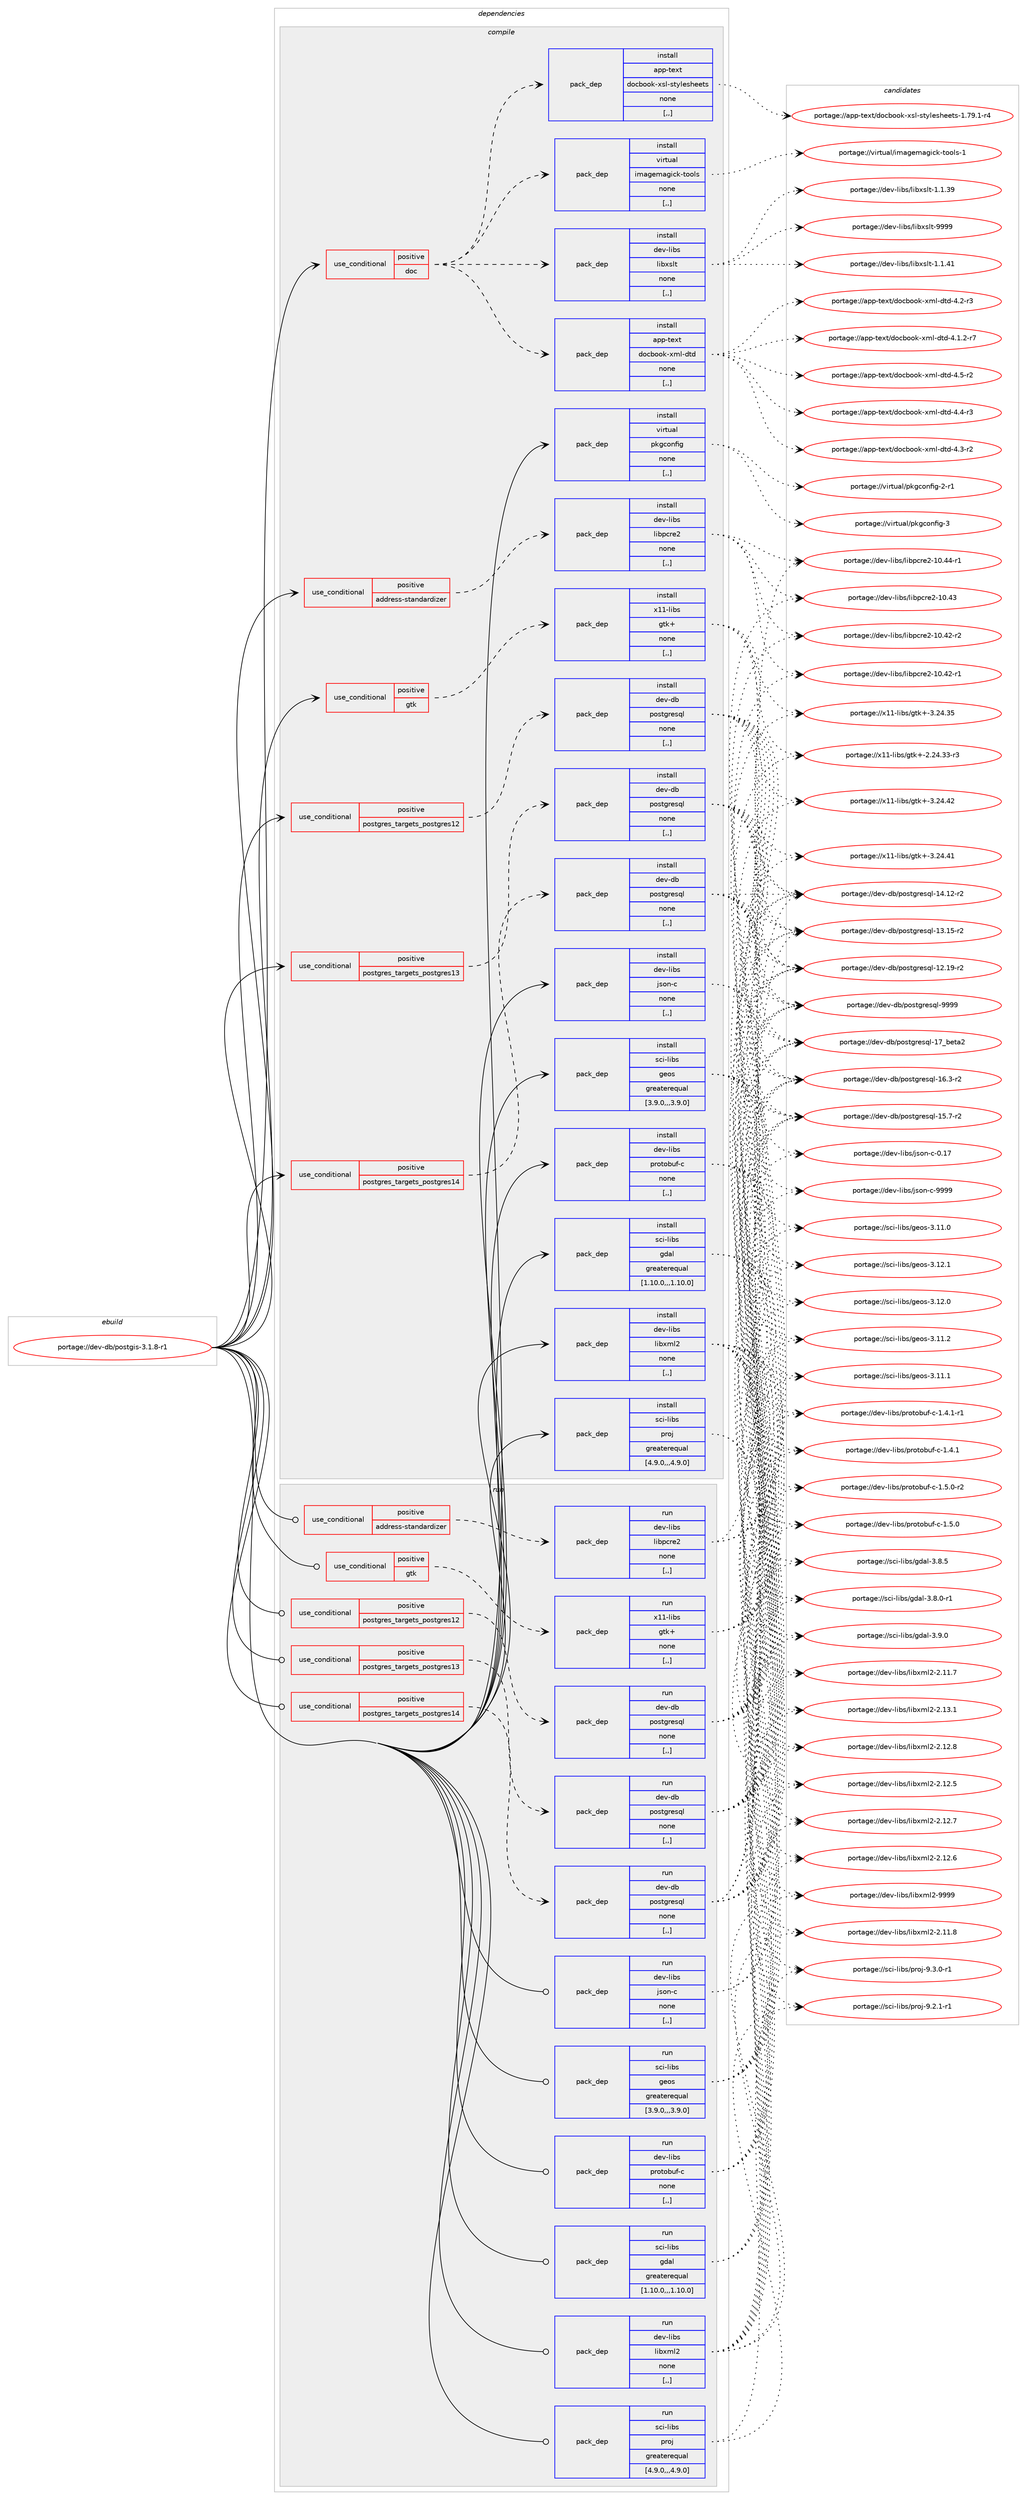 digraph prolog {

# *************
# Graph options
# *************

newrank=true;
concentrate=true;
compound=true;
graph [rankdir=LR,fontname=Helvetica,fontsize=10,ranksep=1.5];#, ranksep=2.5, nodesep=0.2];
edge  [arrowhead=vee];
node  [fontname=Helvetica,fontsize=10];

# **********
# The ebuild
# **********

subgraph cluster_leftcol {
color=gray;
label=<<i>ebuild</i>>;
id [label="portage://dev-db/postgis-3.1.8-r1", color=red, width=4, href="../dev-db/postgis-3.1.8-r1.svg"];
}

# ****************
# The dependencies
# ****************

subgraph cluster_midcol {
color=gray;
label=<<i>dependencies</i>>;
subgraph cluster_compile {
fillcolor="#eeeeee";
style=filled;
label=<<i>compile</i>>;
subgraph cond18346 {
dependency70170 [label=<<TABLE BORDER="0" CELLBORDER="1" CELLSPACING="0" CELLPADDING="4"><TR><TD ROWSPAN="3" CELLPADDING="10">use_conditional</TD></TR><TR><TD>positive</TD></TR><TR><TD>address-standardizer</TD></TR></TABLE>>, shape=none, color=red];
subgraph pack50874 {
dependency70171 [label=<<TABLE BORDER="0" CELLBORDER="1" CELLSPACING="0" CELLPADDING="4" WIDTH="220"><TR><TD ROWSPAN="6" CELLPADDING="30">pack_dep</TD></TR><TR><TD WIDTH="110">install</TD></TR><TR><TD>dev-libs</TD></TR><TR><TD>libpcre2</TD></TR><TR><TD>none</TD></TR><TR><TD>[,,]</TD></TR></TABLE>>, shape=none, color=blue];
}
dependency70170:e -> dependency70171:w [weight=20,style="dashed",arrowhead="vee"];
}
id:e -> dependency70170:w [weight=20,style="solid",arrowhead="vee"];
subgraph cond18347 {
dependency70172 [label=<<TABLE BORDER="0" CELLBORDER="1" CELLSPACING="0" CELLPADDING="4"><TR><TD ROWSPAN="3" CELLPADDING="10">use_conditional</TD></TR><TR><TD>positive</TD></TR><TR><TD>doc</TD></TR></TABLE>>, shape=none, color=red];
subgraph pack50875 {
dependency70173 [label=<<TABLE BORDER="0" CELLBORDER="1" CELLSPACING="0" CELLPADDING="4" WIDTH="220"><TR><TD ROWSPAN="6" CELLPADDING="30">pack_dep</TD></TR><TR><TD WIDTH="110">install</TD></TR><TR><TD>app-text</TD></TR><TR><TD>docbook-xsl-stylesheets</TD></TR><TR><TD>none</TD></TR><TR><TD>[,,]</TD></TR></TABLE>>, shape=none, color=blue];
}
dependency70172:e -> dependency70173:w [weight=20,style="dashed",arrowhead="vee"];
subgraph pack50876 {
dependency70174 [label=<<TABLE BORDER="0" CELLBORDER="1" CELLSPACING="0" CELLPADDING="4" WIDTH="220"><TR><TD ROWSPAN="6" CELLPADDING="30">pack_dep</TD></TR><TR><TD WIDTH="110">install</TD></TR><TR><TD>app-text</TD></TR><TR><TD>docbook-xml-dtd</TD></TR><TR><TD>none</TD></TR><TR><TD>[,,]</TD></TR></TABLE>>, shape=none, color=blue];
}
dependency70172:e -> dependency70174:w [weight=20,style="dashed",arrowhead="vee"];
subgraph pack50877 {
dependency70175 [label=<<TABLE BORDER="0" CELLBORDER="1" CELLSPACING="0" CELLPADDING="4" WIDTH="220"><TR><TD ROWSPAN="6" CELLPADDING="30">pack_dep</TD></TR><TR><TD WIDTH="110">install</TD></TR><TR><TD>dev-libs</TD></TR><TR><TD>libxslt</TD></TR><TR><TD>none</TD></TR><TR><TD>[,,]</TD></TR></TABLE>>, shape=none, color=blue];
}
dependency70172:e -> dependency70175:w [weight=20,style="dashed",arrowhead="vee"];
subgraph pack50878 {
dependency70176 [label=<<TABLE BORDER="0" CELLBORDER="1" CELLSPACING="0" CELLPADDING="4" WIDTH="220"><TR><TD ROWSPAN="6" CELLPADDING="30">pack_dep</TD></TR><TR><TD WIDTH="110">install</TD></TR><TR><TD>virtual</TD></TR><TR><TD>imagemagick-tools</TD></TR><TR><TD>none</TD></TR><TR><TD>[,,]</TD></TR></TABLE>>, shape=none, color=blue];
}
dependency70172:e -> dependency70176:w [weight=20,style="dashed",arrowhead="vee"];
}
id:e -> dependency70172:w [weight=20,style="solid",arrowhead="vee"];
subgraph cond18348 {
dependency70177 [label=<<TABLE BORDER="0" CELLBORDER="1" CELLSPACING="0" CELLPADDING="4"><TR><TD ROWSPAN="3" CELLPADDING="10">use_conditional</TD></TR><TR><TD>positive</TD></TR><TR><TD>gtk</TD></TR></TABLE>>, shape=none, color=red];
subgraph pack50879 {
dependency70178 [label=<<TABLE BORDER="0" CELLBORDER="1" CELLSPACING="0" CELLPADDING="4" WIDTH="220"><TR><TD ROWSPAN="6" CELLPADDING="30">pack_dep</TD></TR><TR><TD WIDTH="110">install</TD></TR><TR><TD>x11-libs</TD></TR><TR><TD>gtk+</TD></TR><TR><TD>none</TD></TR><TR><TD>[,,]</TD></TR></TABLE>>, shape=none, color=blue];
}
dependency70177:e -> dependency70178:w [weight=20,style="dashed",arrowhead="vee"];
}
id:e -> dependency70177:w [weight=20,style="solid",arrowhead="vee"];
subgraph cond18349 {
dependency70179 [label=<<TABLE BORDER="0" CELLBORDER="1" CELLSPACING="0" CELLPADDING="4"><TR><TD ROWSPAN="3" CELLPADDING="10">use_conditional</TD></TR><TR><TD>positive</TD></TR><TR><TD>postgres_targets_postgres12</TD></TR></TABLE>>, shape=none, color=red];
subgraph pack50880 {
dependency70180 [label=<<TABLE BORDER="0" CELLBORDER="1" CELLSPACING="0" CELLPADDING="4" WIDTH="220"><TR><TD ROWSPAN="6" CELLPADDING="30">pack_dep</TD></TR><TR><TD WIDTH="110">install</TD></TR><TR><TD>dev-db</TD></TR><TR><TD>postgresql</TD></TR><TR><TD>none</TD></TR><TR><TD>[,,]</TD></TR></TABLE>>, shape=none, color=blue];
}
dependency70179:e -> dependency70180:w [weight=20,style="dashed",arrowhead="vee"];
}
id:e -> dependency70179:w [weight=20,style="solid",arrowhead="vee"];
subgraph cond18350 {
dependency70181 [label=<<TABLE BORDER="0" CELLBORDER="1" CELLSPACING="0" CELLPADDING="4"><TR><TD ROWSPAN="3" CELLPADDING="10">use_conditional</TD></TR><TR><TD>positive</TD></TR><TR><TD>postgres_targets_postgres13</TD></TR></TABLE>>, shape=none, color=red];
subgraph pack50881 {
dependency70182 [label=<<TABLE BORDER="0" CELLBORDER="1" CELLSPACING="0" CELLPADDING="4" WIDTH="220"><TR><TD ROWSPAN="6" CELLPADDING="30">pack_dep</TD></TR><TR><TD WIDTH="110">install</TD></TR><TR><TD>dev-db</TD></TR><TR><TD>postgresql</TD></TR><TR><TD>none</TD></TR><TR><TD>[,,]</TD></TR></TABLE>>, shape=none, color=blue];
}
dependency70181:e -> dependency70182:w [weight=20,style="dashed",arrowhead="vee"];
}
id:e -> dependency70181:w [weight=20,style="solid",arrowhead="vee"];
subgraph cond18351 {
dependency70183 [label=<<TABLE BORDER="0" CELLBORDER="1" CELLSPACING="0" CELLPADDING="4"><TR><TD ROWSPAN="3" CELLPADDING="10">use_conditional</TD></TR><TR><TD>positive</TD></TR><TR><TD>postgres_targets_postgres14</TD></TR></TABLE>>, shape=none, color=red];
subgraph pack50882 {
dependency70184 [label=<<TABLE BORDER="0" CELLBORDER="1" CELLSPACING="0" CELLPADDING="4" WIDTH="220"><TR><TD ROWSPAN="6" CELLPADDING="30">pack_dep</TD></TR><TR><TD WIDTH="110">install</TD></TR><TR><TD>dev-db</TD></TR><TR><TD>postgresql</TD></TR><TR><TD>none</TD></TR><TR><TD>[,,]</TD></TR></TABLE>>, shape=none, color=blue];
}
dependency70183:e -> dependency70184:w [weight=20,style="dashed",arrowhead="vee"];
}
id:e -> dependency70183:w [weight=20,style="solid",arrowhead="vee"];
subgraph pack50883 {
dependency70185 [label=<<TABLE BORDER="0" CELLBORDER="1" CELLSPACING="0" CELLPADDING="4" WIDTH="220"><TR><TD ROWSPAN="6" CELLPADDING="30">pack_dep</TD></TR><TR><TD WIDTH="110">install</TD></TR><TR><TD>dev-libs</TD></TR><TR><TD>json-c</TD></TR><TR><TD>none</TD></TR><TR><TD>[,,]</TD></TR></TABLE>>, shape=none, color=blue];
}
id:e -> dependency70185:w [weight=20,style="solid",arrowhead="vee"];
subgraph pack50884 {
dependency70186 [label=<<TABLE BORDER="0" CELLBORDER="1" CELLSPACING="0" CELLPADDING="4" WIDTH="220"><TR><TD ROWSPAN="6" CELLPADDING="30">pack_dep</TD></TR><TR><TD WIDTH="110">install</TD></TR><TR><TD>dev-libs</TD></TR><TR><TD>libxml2</TD></TR><TR><TD>none</TD></TR><TR><TD>[,,]</TD></TR></TABLE>>, shape=none, color=blue];
}
id:e -> dependency70186:w [weight=20,style="solid",arrowhead="vee"];
subgraph pack50885 {
dependency70187 [label=<<TABLE BORDER="0" CELLBORDER="1" CELLSPACING="0" CELLPADDING="4" WIDTH="220"><TR><TD ROWSPAN="6" CELLPADDING="30">pack_dep</TD></TR><TR><TD WIDTH="110">install</TD></TR><TR><TD>dev-libs</TD></TR><TR><TD>protobuf-c</TD></TR><TR><TD>none</TD></TR><TR><TD>[,,]</TD></TR></TABLE>>, shape=none, color=blue];
}
id:e -> dependency70187:w [weight=20,style="solid",arrowhead="vee"];
subgraph pack50886 {
dependency70188 [label=<<TABLE BORDER="0" CELLBORDER="1" CELLSPACING="0" CELLPADDING="4" WIDTH="220"><TR><TD ROWSPAN="6" CELLPADDING="30">pack_dep</TD></TR><TR><TD WIDTH="110">install</TD></TR><TR><TD>sci-libs</TD></TR><TR><TD>gdal</TD></TR><TR><TD>greaterequal</TD></TR><TR><TD>[1.10.0,,,1.10.0]</TD></TR></TABLE>>, shape=none, color=blue];
}
id:e -> dependency70188:w [weight=20,style="solid",arrowhead="vee"];
subgraph pack50887 {
dependency70189 [label=<<TABLE BORDER="0" CELLBORDER="1" CELLSPACING="0" CELLPADDING="4" WIDTH="220"><TR><TD ROWSPAN="6" CELLPADDING="30">pack_dep</TD></TR><TR><TD WIDTH="110">install</TD></TR><TR><TD>sci-libs</TD></TR><TR><TD>geos</TD></TR><TR><TD>greaterequal</TD></TR><TR><TD>[3.9.0,,,3.9.0]</TD></TR></TABLE>>, shape=none, color=blue];
}
id:e -> dependency70189:w [weight=20,style="solid",arrowhead="vee"];
subgraph pack50888 {
dependency70190 [label=<<TABLE BORDER="0" CELLBORDER="1" CELLSPACING="0" CELLPADDING="4" WIDTH="220"><TR><TD ROWSPAN="6" CELLPADDING="30">pack_dep</TD></TR><TR><TD WIDTH="110">install</TD></TR><TR><TD>sci-libs</TD></TR><TR><TD>proj</TD></TR><TR><TD>greaterequal</TD></TR><TR><TD>[4.9.0,,,4.9.0]</TD></TR></TABLE>>, shape=none, color=blue];
}
id:e -> dependency70190:w [weight=20,style="solid",arrowhead="vee"];
subgraph pack50889 {
dependency70191 [label=<<TABLE BORDER="0" CELLBORDER="1" CELLSPACING="0" CELLPADDING="4" WIDTH="220"><TR><TD ROWSPAN="6" CELLPADDING="30">pack_dep</TD></TR><TR><TD WIDTH="110">install</TD></TR><TR><TD>virtual</TD></TR><TR><TD>pkgconfig</TD></TR><TR><TD>none</TD></TR><TR><TD>[,,]</TD></TR></TABLE>>, shape=none, color=blue];
}
id:e -> dependency70191:w [weight=20,style="solid",arrowhead="vee"];
}
subgraph cluster_compileandrun {
fillcolor="#eeeeee";
style=filled;
label=<<i>compile and run</i>>;
}
subgraph cluster_run {
fillcolor="#eeeeee";
style=filled;
label=<<i>run</i>>;
subgraph cond18352 {
dependency70192 [label=<<TABLE BORDER="0" CELLBORDER="1" CELLSPACING="0" CELLPADDING="4"><TR><TD ROWSPAN="3" CELLPADDING="10">use_conditional</TD></TR><TR><TD>positive</TD></TR><TR><TD>address-standardizer</TD></TR></TABLE>>, shape=none, color=red];
subgraph pack50890 {
dependency70193 [label=<<TABLE BORDER="0" CELLBORDER="1" CELLSPACING="0" CELLPADDING="4" WIDTH="220"><TR><TD ROWSPAN="6" CELLPADDING="30">pack_dep</TD></TR><TR><TD WIDTH="110">run</TD></TR><TR><TD>dev-libs</TD></TR><TR><TD>libpcre2</TD></TR><TR><TD>none</TD></TR><TR><TD>[,,]</TD></TR></TABLE>>, shape=none, color=blue];
}
dependency70192:e -> dependency70193:w [weight=20,style="dashed",arrowhead="vee"];
}
id:e -> dependency70192:w [weight=20,style="solid",arrowhead="odot"];
subgraph cond18353 {
dependency70194 [label=<<TABLE BORDER="0" CELLBORDER="1" CELLSPACING="0" CELLPADDING="4"><TR><TD ROWSPAN="3" CELLPADDING="10">use_conditional</TD></TR><TR><TD>positive</TD></TR><TR><TD>gtk</TD></TR></TABLE>>, shape=none, color=red];
subgraph pack50891 {
dependency70195 [label=<<TABLE BORDER="0" CELLBORDER="1" CELLSPACING="0" CELLPADDING="4" WIDTH="220"><TR><TD ROWSPAN="6" CELLPADDING="30">pack_dep</TD></TR><TR><TD WIDTH="110">run</TD></TR><TR><TD>x11-libs</TD></TR><TR><TD>gtk+</TD></TR><TR><TD>none</TD></TR><TR><TD>[,,]</TD></TR></TABLE>>, shape=none, color=blue];
}
dependency70194:e -> dependency70195:w [weight=20,style="dashed",arrowhead="vee"];
}
id:e -> dependency70194:w [weight=20,style="solid",arrowhead="odot"];
subgraph cond18354 {
dependency70196 [label=<<TABLE BORDER="0" CELLBORDER="1" CELLSPACING="0" CELLPADDING="4"><TR><TD ROWSPAN="3" CELLPADDING="10">use_conditional</TD></TR><TR><TD>positive</TD></TR><TR><TD>postgres_targets_postgres12</TD></TR></TABLE>>, shape=none, color=red];
subgraph pack50892 {
dependency70197 [label=<<TABLE BORDER="0" CELLBORDER="1" CELLSPACING="0" CELLPADDING="4" WIDTH="220"><TR><TD ROWSPAN="6" CELLPADDING="30">pack_dep</TD></TR><TR><TD WIDTH="110">run</TD></TR><TR><TD>dev-db</TD></TR><TR><TD>postgresql</TD></TR><TR><TD>none</TD></TR><TR><TD>[,,]</TD></TR></TABLE>>, shape=none, color=blue];
}
dependency70196:e -> dependency70197:w [weight=20,style="dashed",arrowhead="vee"];
}
id:e -> dependency70196:w [weight=20,style="solid",arrowhead="odot"];
subgraph cond18355 {
dependency70198 [label=<<TABLE BORDER="0" CELLBORDER="1" CELLSPACING="0" CELLPADDING="4"><TR><TD ROWSPAN="3" CELLPADDING="10">use_conditional</TD></TR><TR><TD>positive</TD></TR><TR><TD>postgres_targets_postgres13</TD></TR></TABLE>>, shape=none, color=red];
subgraph pack50893 {
dependency70199 [label=<<TABLE BORDER="0" CELLBORDER="1" CELLSPACING="0" CELLPADDING="4" WIDTH="220"><TR><TD ROWSPAN="6" CELLPADDING="30">pack_dep</TD></TR><TR><TD WIDTH="110">run</TD></TR><TR><TD>dev-db</TD></TR><TR><TD>postgresql</TD></TR><TR><TD>none</TD></TR><TR><TD>[,,]</TD></TR></TABLE>>, shape=none, color=blue];
}
dependency70198:e -> dependency70199:w [weight=20,style="dashed",arrowhead="vee"];
}
id:e -> dependency70198:w [weight=20,style="solid",arrowhead="odot"];
subgraph cond18356 {
dependency70200 [label=<<TABLE BORDER="0" CELLBORDER="1" CELLSPACING="0" CELLPADDING="4"><TR><TD ROWSPAN="3" CELLPADDING="10">use_conditional</TD></TR><TR><TD>positive</TD></TR><TR><TD>postgres_targets_postgres14</TD></TR></TABLE>>, shape=none, color=red];
subgraph pack50894 {
dependency70201 [label=<<TABLE BORDER="0" CELLBORDER="1" CELLSPACING="0" CELLPADDING="4" WIDTH="220"><TR><TD ROWSPAN="6" CELLPADDING="30">pack_dep</TD></TR><TR><TD WIDTH="110">run</TD></TR><TR><TD>dev-db</TD></TR><TR><TD>postgresql</TD></TR><TR><TD>none</TD></TR><TR><TD>[,,]</TD></TR></TABLE>>, shape=none, color=blue];
}
dependency70200:e -> dependency70201:w [weight=20,style="dashed",arrowhead="vee"];
}
id:e -> dependency70200:w [weight=20,style="solid",arrowhead="odot"];
subgraph pack50895 {
dependency70202 [label=<<TABLE BORDER="0" CELLBORDER="1" CELLSPACING="0" CELLPADDING="4" WIDTH="220"><TR><TD ROWSPAN="6" CELLPADDING="30">pack_dep</TD></TR><TR><TD WIDTH="110">run</TD></TR><TR><TD>dev-libs</TD></TR><TR><TD>json-c</TD></TR><TR><TD>none</TD></TR><TR><TD>[,,]</TD></TR></TABLE>>, shape=none, color=blue];
}
id:e -> dependency70202:w [weight=20,style="solid",arrowhead="odot"];
subgraph pack50896 {
dependency70203 [label=<<TABLE BORDER="0" CELLBORDER="1" CELLSPACING="0" CELLPADDING="4" WIDTH="220"><TR><TD ROWSPAN="6" CELLPADDING="30">pack_dep</TD></TR><TR><TD WIDTH="110">run</TD></TR><TR><TD>dev-libs</TD></TR><TR><TD>libxml2</TD></TR><TR><TD>none</TD></TR><TR><TD>[,,]</TD></TR></TABLE>>, shape=none, color=blue];
}
id:e -> dependency70203:w [weight=20,style="solid",arrowhead="odot"];
subgraph pack50897 {
dependency70204 [label=<<TABLE BORDER="0" CELLBORDER="1" CELLSPACING="0" CELLPADDING="4" WIDTH="220"><TR><TD ROWSPAN="6" CELLPADDING="30">pack_dep</TD></TR><TR><TD WIDTH="110">run</TD></TR><TR><TD>dev-libs</TD></TR><TR><TD>protobuf-c</TD></TR><TR><TD>none</TD></TR><TR><TD>[,,]</TD></TR></TABLE>>, shape=none, color=blue];
}
id:e -> dependency70204:w [weight=20,style="solid",arrowhead="odot"];
subgraph pack50898 {
dependency70205 [label=<<TABLE BORDER="0" CELLBORDER="1" CELLSPACING="0" CELLPADDING="4" WIDTH="220"><TR><TD ROWSPAN="6" CELLPADDING="30">pack_dep</TD></TR><TR><TD WIDTH="110">run</TD></TR><TR><TD>sci-libs</TD></TR><TR><TD>gdal</TD></TR><TR><TD>greaterequal</TD></TR><TR><TD>[1.10.0,,,1.10.0]</TD></TR></TABLE>>, shape=none, color=blue];
}
id:e -> dependency70205:w [weight=20,style="solid",arrowhead="odot"];
subgraph pack50899 {
dependency70206 [label=<<TABLE BORDER="0" CELLBORDER="1" CELLSPACING="0" CELLPADDING="4" WIDTH="220"><TR><TD ROWSPAN="6" CELLPADDING="30">pack_dep</TD></TR><TR><TD WIDTH="110">run</TD></TR><TR><TD>sci-libs</TD></TR><TR><TD>geos</TD></TR><TR><TD>greaterequal</TD></TR><TR><TD>[3.9.0,,,3.9.0]</TD></TR></TABLE>>, shape=none, color=blue];
}
id:e -> dependency70206:w [weight=20,style="solid",arrowhead="odot"];
subgraph pack50900 {
dependency70207 [label=<<TABLE BORDER="0" CELLBORDER="1" CELLSPACING="0" CELLPADDING="4" WIDTH="220"><TR><TD ROWSPAN="6" CELLPADDING="30">pack_dep</TD></TR><TR><TD WIDTH="110">run</TD></TR><TR><TD>sci-libs</TD></TR><TR><TD>proj</TD></TR><TR><TD>greaterequal</TD></TR><TR><TD>[4.9.0,,,4.9.0]</TD></TR></TABLE>>, shape=none, color=blue];
}
id:e -> dependency70207:w [weight=20,style="solid",arrowhead="odot"];
}
}

# **************
# The candidates
# **************

subgraph cluster_choices {
rank=same;
color=gray;
label=<<i>candidates</i>>;

subgraph choice50874 {
color=black;
nodesep=1;
choice1001011184510810598115471081059811299114101504549484652524511449 [label="portage://dev-libs/libpcre2-10.44-r1", color=red, width=4,href="../dev-libs/libpcre2-10.44-r1.svg"];
choice100101118451081059811547108105981129911410150454948465251 [label="portage://dev-libs/libpcre2-10.43", color=red, width=4,href="../dev-libs/libpcre2-10.43.svg"];
choice1001011184510810598115471081059811299114101504549484652504511450 [label="portage://dev-libs/libpcre2-10.42-r2", color=red, width=4,href="../dev-libs/libpcre2-10.42-r2.svg"];
choice1001011184510810598115471081059811299114101504549484652504511449 [label="portage://dev-libs/libpcre2-10.42-r1", color=red, width=4,href="../dev-libs/libpcre2-10.42-r1.svg"];
dependency70171:e -> choice1001011184510810598115471081059811299114101504549484652524511449:w [style=dotted,weight="100"];
dependency70171:e -> choice100101118451081059811547108105981129911410150454948465251:w [style=dotted,weight="100"];
dependency70171:e -> choice1001011184510810598115471081059811299114101504549484652504511450:w [style=dotted,weight="100"];
dependency70171:e -> choice1001011184510810598115471081059811299114101504549484652504511449:w [style=dotted,weight="100"];
}
subgraph choice50875 {
color=black;
nodesep=1;
choice97112112451161011201164710011199981111111074512011510845115116121108101115104101101116115454946555746494511452 [label="portage://app-text/docbook-xsl-stylesheets-1.79.1-r4", color=red, width=4,href="../app-text/docbook-xsl-stylesheets-1.79.1-r4.svg"];
dependency70173:e -> choice97112112451161011201164710011199981111111074512011510845115116121108101115104101101116115454946555746494511452:w [style=dotted,weight="100"];
}
subgraph choice50876 {
color=black;
nodesep=1;
choice97112112451161011201164710011199981111111074512010910845100116100455246534511450 [label="portage://app-text/docbook-xml-dtd-4.5-r2", color=red, width=4,href="../app-text/docbook-xml-dtd-4.5-r2.svg"];
choice97112112451161011201164710011199981111111074512010910845100116100455246524511451 [label="portage://app-text/docbook-xml-dtd-4.4-r3", color=red, width=4,href="../app-text/docbook-xml-dtd-4.4-r3.svg"];
choice97112112451161011201164710011199981111111074512010910845100116100455246514511450 [label="portage://app-text/docbook-xml-dtd-4.3-r2", color=red, width=4,href="../app-text/docbook-xml-dtd-4.3-r2.svg"];
choice97112112451161011201164710011199981111111074512010910845100116100455246504511451 [label="portage://app-text/docbook-xml-dtd-4.2-r3", color=red, width=4,href="../app-text/docbook-xml-dtd-4.2-r3.svg"];
choice971121124511610112011647100111999811111110745120109108451001161004552464946504511455 [label="portage://app-text/docbook-xml-dtd-4.1.2-r7", color=red, width=4,href="../app-text/docbook-xml-dtd-4.1.2-r7.svg"];
dependency70174:e -> choice97112112451161011201164710011199981111111074512010910845100116100455246534511450:w [style=dotted,weight="100"];
dependency70174:e -> choice97112112451161011201164710011199981111111074512010910845100116100455246524511451:w [style=dotted,weight="100"];
dependency70174:e -> choice97112112451161011201164710011199981111111074512010910845100116100455246514511450:w [style=dotted,weight="100"];
dependency70174:e -> choice97112112451161011201164710011199981111111074512010910845100116100455246504511451:w [style=dotted,weight="100"];
dependency70174:e -> choice971121124511610112011647100111999811111110745120109108451001161004552464946504511455:w [style=dotted,weight="100"];
}
subgraph choice50877 {
color=black;
nodesep=1;
choice100101118451081059811547108105981201151081164557575757 [label="portage://dev-libs/libxslt-9999", color=red, width=4,href="../dev-libs/libxslt-9999.svg"];
choice1001011184510810598115471081059812011510811645494649465249 [label="portage://dev-libs/libxslt-1.1.41", color=red, width=4,href="../dev-libs/libxslt-1.1.41.svg"];
choice1001011184510810598115471081059812011510811645494649465157 [label="portage://dev-libs/libxslt-1.1.39", color=red, width=4,href="../dev-libs/libxslt-1.1.39.svg"];
dependency70175:e -> choice100101118451081059811547108105981201151081164557575757:w [style=dotted,weight="100"];
dependency70175:e -> choice1001011184510810598115471081059812011510811645494649465249:w [style=dotted,weight="100"];
dependency70175:e -> choice1001011184510810598115471081059812011510811645494649465157:w [style=dotted,weight="100"];
}
subgraph choice50878 {
color=black;
nodesep=1;
choice1181051141161179710847105109971031011099710310599107451161111111081154549 [label="portage://virtual/imagemagick-tools-1", color=red, width=4,href="../virtual/imagemagick-tools-1.svg"];
dependency70176:e -> choice1181051141161179710847105109971031011099710310599107451161111111081154549:w [style=dotted,weight="100"];
}
subgraph choice50879 {
color=black;
nodesep=1;
choice1204949451081059811547103116107434551465052465250 [label="portage://x11-libs/gtk+-3.24.42", color=red, width=4,href="../x11-libs/gtk+-3.24.42.svg"];
choice1204949451081059811547103116107434551465052465249 [label="portage://x11-libs/gtk+-3.24.41", color=red, width=4,href="../x11-libs/gtk+-3.24.41.svg"];
choice1204949451081059811547103116107434551465052465153 [label="portage://x11-libs/gtk+-3.24.35", color=red, width=4,href="../x11-libs/gtk+-3.24.35.svg"];
choice12049494510810598115471031161074345504650524651514511451 [label="portage://x11-libs/gtk+-2.24.33-r3", color=red, width=4,href="../x11-libs/gtk+-2.24.33-r3.svg"];
dependency70178:e -> choice1204949451081059811547103116107434551465052465250:w [style=dotted,weight="100"];
dependency70178:e -> choice1204949451081059811547103116107434551465052465249:w [style=dotted,weight="100"];
dependency70178:e -> choice1204949451081059811547103116107434551465052465153:w [style=dotted,weight="100"];
dependency70178:e -> choice12049494510810598115471031161074345504650524651514511451:w [style=dotted,weight="100"];
}
subgraph choice50880 {
color=black;
nodesep=1;
choice1001011184510098471121111151161031141011151131084557575757 [label="portage://dev-db/postgresql-9999", color=red, width=4,href="../dev-db/postgresql-9999.svg"];
choice10010111845100984711211111511610311410111511310845495595981011169750 [label="portage://dev-db/postgresql-17_beta2", color=red, width=4,href="../dev-db/postgresql-17_beta2.svg"];
choice10010111845100984711211111511610311410111511310845495446514511450 [label="portage://dev-db/postgresql-16.3-r2", color=red, width=4,href="../dev-db/postgresql-16.3-r2.svg"];
choice10010111845100984711211111511610311410111511310845495346554511450 [label="portage://dev-db/postgresql-15.7-r2", color=red, width=4,href="../dev-db/postgresql-15.7-r2.svg"];
choice1001011184510098471121111151161031141011151131084549524649504511450 [label="portage://dev-db/postgresql-14.12-r2", color=red, width=4,href="../dev-db/postgresql-14.12-r2.svg"];
choice1001011184510098471121111151161031141011151131084549514649534511450 [label="portage://dev-db/postgresql-13.15-r2", color=red, width=4,href="../dev-db/postgresql-13.15-r2.svg"];
choice1001011184510098471121111151161031141011151131084549504649574511450 [label="portage://dev-db/postgresql-12.19-r2", color=red, width=4,href="../dev-db/postgresql-12.19-r2.svg"];
dependency70180:e -> choice1001011184510098471121111151161031141011151131084557575757:w [style=dotted,weight="100"];
dependency70180:e -> choice10010111845100984711211111511610311410111511310845495595981011169750:w [style=dotted,weight="100"];
dependency70180:e -> choice10010111845100984711211111511610311410111511310845495446514511450:w [style=dotted,weight="100"];
dependency70180:e -> choice10010111845100984711211111511610311410111511310845495346554511450:w [style=dotted,weight="100"];
dependency70180:e -> choice1001011184510098471121111151161031141011151131084549524649504511450:w [style=dotted,weight="100"];
dependency70180:e -> choice1001011184510098471121111151161031141011151131084549514649534511450:w [style=dotted,weight="100"];
dependency70180:e -> choice1001011184510098471121111151161031141011151131084549504649574511450:w [style=dotted,weight="100"];
}
subgraph choice50881 {
color=black;
nodesep=1;
choice1001011184510098471121111151161031141011151131084557575757 [label="portage://dev-db/postgresql-9999", color=red, width=4,href="../dev-db/postgresql-9999.svg"];
choice10010111845100984711211111511610311410111511310845495595981011169750 [label="portage://dev-db/postgresql-17_beta2", color=red, width=4,href="../dev-db/postgresql-17_beta2.svg"];
choice10010111845100984711211111511610311410111511310845495446514511450 [label="portage://dev-db/postgresql-16.3-r2", color=red, width=4,href="../dev-db/postgresql-16.3-r2.svg"];
choice10010111845100984711211111511610311410111511310845495346554511450 [label="portage://dev-db/postgresql-15.7-r2", color=red, width=4,href="../dev-db/postgresql-15.7-r2.svg"];
choice1001011184510098471121111151161031141011151131084549524649504511450 [label="portage://dev-db/postgresql-14.12-r2", color=red, width=4,href="../dev-db/postgresql-14.12-r2.svg"];
choice1001011184510098471121111151161031141011151131084549514649534511450 [label="portage://dev-db/postgresql-13.15-r2", color=red, width=4,href="../dev-db/postgresql-13.15-r2.svg"];
choice1001011184510098471121111151161031141011151131084549504649574511450 [label="portage://dev-db/postgresql-12.19-r2", color=red, width=4,href="../dev-db/postgresql-12.19-r2.svg"];
dependency70182:e -> choice1001011184510098471121111151161031141011151131084557575757:w [style=dotted,weight="100"];
dependency70182:e -> choice10010111845100984711211111511610311410111511310845495595981011169750:w [style=dotted,weight="100"];
dependency70182:e -> choice10010111845100984711211111511610311410111511310845495446514511450:w [style=dotted,weight="100"];
dependency70182:e -> choice10010111845100984711211111511610311410111511310845495346554511450:w [style=dotted,weight="100"];
dependency70182:e -> choice1001011184510098471121111151161031141011151131084549524649504511450:w [style=dotted,weight="100"];
dependency70182:e -> choice1001011184510098471121111151161031141011151131084549514649534511450:w [style=dotted,weight="100"];
dependency70182:e -> choice1001011184510098471121111151161031141011151131084549504649574511450:w [style=dotted,weight="100"];
}
subgraph choice50882 {
color=black;
nodesep=1;
choice1001011184510098471121111151161031141011151131084557575757 [label="portage://dev-db/postgresql-9999", color=red, width=4,href="../dev-db/postgresql-9999.svg"];
choice10010111845100984711211111511610311410111511310845495595981011169750 [label="portage://dev-db/postgresql-17_beta2", color=red, width=4,href="../dev-db/postgresql-17_beta2.svg"];
choice10010111845100984711211111511610311410111511310845495446514511450 [label="portage://dev-db/postgresql-16.3-r2", color=red, width=4,href="../dev-db/postgresql-16.3-r2.svg"];
choice10010111845100984711211111511610311410111511310845495346554511450 [label="portage://dev-db/postgresql-15.7-r2", color=red, width=4,href="../dev-db/postgresql-15.7-r2.svg"];
choice1001011184510098471121111151161031141011151131084549524649504511450 [label="portage://dev-db/postgresql-14.12-r2", color=red, width=4,href="../dev-db/postgresql-14.12-r2.svg"];
choice1001011184510098471121111151161031141011151131084549514649534511450 [label="portage://dev-db/postgresql-13.15-r2", color=red, width=4,href="../dev-db/postgresql-13.15-r2.svg"];
choice1001011184510098471121111151161031141011151131084549504649574511450 [label="portage://dev-db/postgresql-12.19-r2", color=red, width=4,href="../dev-db/postgresql-12.19-r2.svg"];
dependency70184:e -> choice1001011184510098471121111151161031141011151131084557575757:w [style=dotted,weight="100"];
dependency70184:e -> choice10010111845100984711211111511610311410111511310845495595981011169750:w [style=dotted,weight="100"];
dependency70184:e -> choice10010111845100984711211111511610311410111511310845495446514511450:w [style=dotted,weight="100"];
dependency70184:e -> choice10010111845100984711211111511610311410111511310845495346554511450:w [style=dotted,weight="100"];
dependency70184:e -> choice1001011184510098471121111151161031141011151131084549524649504511450:w [style=dotted,weight="100"];
dependency70184:e -> choice1001011184510098471121111151161031141011151131084549514649534511450:w [style=dotted,weight="100"];
dependency70184:e -> choice1001011184510098471121111151161031141011151131084549504649574511450:w [style=dotted,weight="100"];
}
subgraph choice50883 {
color=black;
nodesep=1;
choice10010111845108105981154710611511111045994557575757 [label="portage://dev-libs/json-c-9999", color=red, width=4,href="../dev-libs/json-c-9999.svg"];
choice10010111845108105981154710611511111045994548464955 [label="portage://dev-libs/json-c-0.17", color=red, width=4,href="../dev-libs/json-c-0.17.svg"];
dependency70185:e -> choice10010111845108105981154710611511111045994557575757:w [style=dotted,weight="100"];
dependency70185:e -> choice10010111845108105981154710611511111045994548464955:w [style=dotted,weight="100"];
}
subgraph choice50884 {
color=black;
nodesep=1;
choice10010111845108105981154710810598120109108504557575757 [label="portage://dev-libs/libxml2-9999", color=red, width=4,href="../dev-libs/libxml2-9999.svg"];
choice100101118451081059811547108105981201091085045504649514649 [label="portage://dev-libs/libxml2-2.13.1", color=red, width=4,href="../dev-libs/libxml2-2.13.1.svg"];
choice100101118451081059811547108105981201091085045504649504656 [label="portage://dev-libs/libxml2-2.12.8", color=red, width=4,href="../dev-libs/libxml2-2.12.8.svg"];
choice100101118451081059811547108105981201091085045504649504655 [label="portage://dev-libs/libxml2-2.12.7", color=red, width=4,href="../dev-libs/libxml2-2.12.7.svg"];
choice100101118451081059811547108105981201091085045504649504654 [label="portage://dev-libs/libxml2-2.12.6", color=red, width=4,href="../dev-libs/libxml2-2.12.6.svg"];
choice100101118451081059811547108105981201091085045504649504653 [label="portage://dev-libs/libxml2-2.12.5", color=red, width=4,href="../dev-libs/libxml2-2.12.5.svg"];
choice100101118451081059811547108105981201091085045504649494656 [label="portage://dev-libs/libxml2-2.11.8", color=red, width=4,href="../dev-libs/libxml2-2.11.8.svg"];
choice100101118451081059811547108105981201091085045504649494655 [label="portage://dev-libs/libxml2-2.11.7", color=red, width=4,href="../dev-libs/libxml2-2.11.7.svg"];
dependency70186:e -> choice10010111845108105981154710810598120109108504557575757:w [style=dotted,weight="100"];
dependency70186:e -> choice100101118451081059811547108105981201091085045504649514649:w [style=dotted,weight="100"];
dependency70186:e -> choice100101118451081059811547108105981201091085045504649504656:w [style=dotted,weight="100"];
dependency70186:e -> choice100101118451081059811547108105981201091085045504649504655:w [style=dotted,weight="100"];
dependency70186:e -> choice100101118451081059811547108105981201091085045504649504654:w [style=dotted,weight="100"];
dependency70186:e -> choice100101118451081059811547108105981201091085045504649504653:w [style=dotted,weight="100"];
dependency70186:e -> choice100101118451081059811547108105981201091085045504649494656:w [style=dotted,weight="100"];
dependency70186:e -> choice100101118451081059811547108105981201091085045504649494655:w [style=dotted,weight="100"];
}
subgraph choice50885 {
color=black;
nodesep=1;
choice1001011184510810598115471121141111161119811710245994549465346484511450 [label="portage://dev-libs/protobuf-c-1.5.0-r2", color=red, width=4,href="../dev-libs/protobuf-c-1.5.0-r2.svg"];
choice100101118451081059811547112114111116111981171024599454946534648 [label="portage://dev-libs/protobuf-c-1.5.0", color=red, width=4,href="../dev-libs/protobuf-c-1.5.0.svg"];
choice1001011184510810598115471121141111161119811710245994549465246494511449 [label="portage://dev-libs/protobuf-c-1.4.1-r1", color=red, width=4,href="../dev-libs/protobuf-c-1.4.1-r1.svg"];
choice100101118451081059811547112114111116111981171024599454946524649 [label="portage://dev-libs/protobuf-c-1.4.1", color=red, width=4,href="../dev-libs/protobuf-c-1.4.1.svg"];
dependency70187:e -> choice1001011184510810598115471121141111161119811710245994549465346484511450:w [style=dotted,weight="100"];
dependency70187:e -> choice100101118451081059811547112114111116111981171024599454946534648:w [style=dotted,weight="100"];
dependency70187:e -> choice1001011184510810598115471121141111161119811710245994549465246494511449:w [style=dotted,weight="100"];
dependency70187:e -> choice100101118451081059811547112114111116111981171024599454946524649:w [style=dotted,weight="100"];
}
subgraph choice50886 {
color=black;
nodesep=1;
choice1159910545108105981154710310097108455146574648 [label="portage://sci-libs/gdal-3.9.0", color=red, width=4,href="../sci-libs/gdal-3.9.0.svg"];
choice1159910545108105981154710310097108455146564653 [label="portage://sci-libs/gdal-3.8.5", color=red, width=4,href="../sci-libs/gdal-3.8.5.svg"];
choice11599105451081059811547103100971084551465646484511449 [label="portage://sci-libs/gdal-3.8.0-r1", color=red, width=4,href="../sci-libs/gdal-3.8.0-r1.svg"];
dependency70188:e -> choice1159910545108105981154710310097108455146574648:w [style=dotted,weight="100"];
dependency70188:e -> choice1159910545108105981154710310097108455146564653:w [style=dotted,weight="100"];
dependency70188:e -> choice11599105451081059811547103100971084551465646484511449:w [style=dotted,weight="100"];
}
subgraph choice50887 {
color=black;
nodesep=1;
choice1159910545108105981154710310111111545514649504649 [label="portage://sci-libs/geos-3.12.1", color=red, width=4,href="../sci-libs/geos-3.12.1.svg"];
choice1159910545108105981154710310111111545514649504648 [label="portage://sci-libs/geos-3.12.0", color=red, width=4,href="../sci-libs/geos-3.12.0.svg"];
choice1159910545108105981154710310111111545514649494650 [label="portage://sci-libs/geos-3.11.2", color=red, width=4,href="../sci-libs/geos-3.11.2.svg"];
choice1159910545108105981154710310111111545514649494649 [label="portage://sci-libs/geos-3.11.1", color=red, width=4,href="../sci-libs/geos-3.11.1.svg"];
choice1159910545108105981154710310111111545514649494648 [label="portage://sci-libs/geos-3.11.0", color=red, width=4,href="../sci-libs/geos-3.11.0.svg"];
dependency70189:e -> choice1159910545108105981154710310111111545514649504649:w [style=dotted,weight="100"];
dependency70189:e -> choice1159910545108105981154710310111111545514649504648:w [style=dotted,weight="100"];
dependency70189:e -> choice1159910545108105981154710310111111545514649494650:w [style=dotted,weight="100"];
dependency70189:e -> choice1159910545108105981154710310111111545514649494649:w [style=dotted,weight="100"];
dependency70189:e -> choice1159910545108105981154710310111111545514649494648:w [style=dotted,weight="100"];
}
subgraph choice50888 {
color=black;
nodesep=1;
choice115991054510810598115471121141111064557465146484511449 [label="portage://sci-libs/proj-9.3.0-r1", color=red, width=4,href="../sci-libs/proj-9.3.0-r1.svg"];
choice115991054510810598115471121141111064557465046494511449 [label="portage://sci-libs/proj-9.2.1-r1", color=red, width=4,href="../sci-libs/proj-9.2.1-r1.svg"];
dependency70190:e -> choice115991054510810598115471121141111064557465146484511449:w [style=dotted,weight="100"];
dependency70190:e -> choice115991054510810598115471121141111064557465046494511449:w [style=dotted,weight="100"];
}
subgraph choice50889 {
color=black;
nodesep=1;
choice1181051141161179710847112107103991111101021051034551 [label="portage://virtual/pkgconfig-3", color=red, width=4,href="../virtual/pkgconfig-3.svg"];
choice11810511411611797108471121071039911111010210510345504511449 [label="portage://virtual/pkgconfig-2-r1", color=red, width=4,href="../virtual/pkgconfig-2-r1.svg"];
dependency70191:e -> choice1181051141161179710847112107103991111101021051034551:w [style=dotted,weight="100"];
dependency70191:e -> choice11810511411611797108471121071039911111010210510345504511449:w [style=dotted,weight="100"];
}
subgraph choice50890 {
color=black;
nodesep=1;
choice1001011184510810598115471081059811299114101504549484652524511449 [label="portage://dev-libs/libpcre2-10.44-r1", color=red, width=4,href="../dev-libs/libpcre2-10.44-r1.svg"];
choice100101118451081059811547108105981129911410150454948465251 [label="portage://dev-libs/libpcre2-10.43", color=red, width=4,href="../dev-libs/libpcre2-10.43.svg"];
choice1001011184510810598115471081059811299114101504549484652504511450 [label="portage://dev-libs/libpcre2-10.42-r2", color=red, width=4,href="../dev-libs/libpcre2-10.42-r2.svg"];
choice1001011184510810598115471081059811299114101504549484652504511449 [label="portage://dev-libs/libpcre2-10.42-r1", color=red, width=4,href="../dev-libs/libpcre2-10.42-r1.svg"];
dependency70193:e -> choice1001011184510810598115471081059811299114101504549484652524511449:w [style=dotted,weight="100"];
dependency70193:e -> choice100101118451081059811547108105981129911410150454948465251:w [style=dotted,weight="100"];
dependency70193:e -> choice1001011184510810598115471081059811299114101504549484652504511450:w [style=dotted,weight="100"];
dependency70193:e -> choice1001011184510810598115471081059811299114101504549484652504511449:w [style=dotted,weight="100"];
}
subgraph choice50891 {
color=black;
nodesep=1;
choice1204949451081059811547103116107434551465052465250 [label="portage://x11-libs/gtk+-3.24.42", color=red, width=4,href="../x11-libs/gtk+-3.24.42.svg"];
choice1204949451081059811547103116107434551465052465249 [label="portage://x11-libs/gtk+-3.24.41", color=red, width=4,href="../x11-libs/gtk+-3.24.41.svg"];
choice1204949451081059811547103116107434551465052465153 [label="portage://x11-libs/gtk+-3.24.35", color=red, width=4,href="../x11-libs/gtk+-3.24.35.svg"];
choice12049494510810598115471031161074345504650524651514511451 [label="portage://x11-libs/gtk+-2.24.33-r3", color=red, width=4,href="../x11-libs/gtk+-2.24.33-r3.svg"];
dependency70195:e -> choice1204949451081059811547103116107434551465052465250:w [style=dotted,weight="100"];
dependency70195:e -> choice1204949451081059811547103116107434551465052465249:w [style=dotted,weight="100"];
dependency70195:e -> choice1204949451081059811547103116107434551465052465153:w [style=dotted,weight="100"];
dependency70195:e -> choice12049494510810598115471031161074345504650524651514511451:w [style=dotted,weight="100"];
}
subgraph choice50892 {
color=black;
nodesep=1;
choice1001011184510098471121111151161031141011151131084557575757 [label="portage://dev-db/postgresql-9999", color=red, width=4,href="../dev-db/postgresql-9999.svg"];
choice10010111845100984711211111511610311410111511310845495595981011169750 [label="portage://dev-db/postgresql-17_beta2", color=red, width=4,href="../dev-db/postgresql-17_beta2.svg"];
choice10010111845100984711211111511610311410111511310845495446514511450 [label="portage://dev-db/postgresql-16.3-r2", color=red, width=4,href="../dev-db/postgresql-16.3-r2.svg"];
choice10010111845100984711211111511610311410111511310845495346554511450 [label="portage://dev-db/postgresql-15.7-r2", color=red, width=4,href="../dev-db/postgresql-15.7-r2.svg"];
choice1001011184510098471121111151161031141011151131084549524649504511450 [label="portage://dev-db/postgresql-14.12-r2", color=red, width=4,href="../dev-db/postgresql-14.12-r2.svg"];
choice1001011184510098471121111151161031141011151131084549514649534511450 [label="portage://dev-db/postgresql-13.15-r2", color=red, width=4,href="../dev-db/postgresql-13.15-r2.svg"];
choice1001011184510098471121111151161031141011151131084549504649574511450 [label="portage://dev-db/postgresql-12.19-r2", color=red, width=4,href="../dev-db/postgresql-12.19-r2.svg"];
dependency70197:e -> choice1001011184510098471121111151161031141011151131084557575757:w [style=dotted,weight="100"];
dependency70197:e -> choice10010111845100984711211111511610311410111511310845495595981011169750:w [style=dotted,weight="100"];
dependency70197:e -> choice10010111845100984711211111511610311410111511310845495446514511450:w [style=dotted,weight="100"];
dependency70197:e -> choice10010111845100984711211111511610311410111511310845495346554511450:w [style=dotted,weight="100"];
dependency70197:e -> choice1001011184510098471121111151161031141011151131084549524649504511450:w [style=dotted,weight="100"];
dependency70197:e -> choice1001011184510098471121111151161031141011151131084549514649534511450:w [style=dotted,weight="100"];
dependency70197:e -> choice1001011184510098471121111151161031141011151131084549504649574511450:w [style=dotted,weight="100"];
}
subgraph choice50893 {
color=black;
nodesep=1;
choice1001011184510098471121111151161031141011151131084557575757 [label="portage://dev-db/postgresql-9999", color=red, width=4,href="../dev-db/postgresql-9999.svg"];
choice10010111845100984711211111511610311410111511310845495595981011169750 [label="portage://dev-db/postgresql-17_beta2", color=red, width=4,href="../dev-db/postgresql-17_beta2.svg"];
choice10010111845100984711211111511610311410111511310845495446514511450 [label="portage://dev-db/postgresql-16.3-r2", color=red, width=4,href="../dev-db/postgresql-16.3-r2.svg"];
choice10010111845100984711211111511610311410111511310845495346554511450 [label="portage://dev-db/postgresql-15.7-r2", color=red, width=4,href="../dev-db/postgresql-15.7-r2.svg"];
choice1001011184510098471121111151161031141011151131084549524649504511450 [label="portage://dev-db/postgresql-14.12-r2", color=red, width=4,href="../dev-db/postgresql-14.12-r2.svg"];
choice1001011184510098471121111151161031141011151131084549514649534511450 [label="portage://dev-db/postgresql-13.15-r2", color=red, width=4,href="../dev-db/postgresql-13.15-r2.svg"];
choice1001011184510098471121111151161031141011151131084549504649574511450 [label="portage://dev-db/postgresql-12.19-r2", color=red, width=4,href="../dev-db/postgresql-12.19-r2.svg"];
dependency70199:e -> choice1001011184510098471121111151161031141011151131084557575757:w [style=dotted,weight="100"];
dependency70199:e -> choice10010111845100984711211111511610311410111511310845495595981011169750:w [style=dotted,weight="100"];
dependency70199:e -> choice10010111845100984711211111511610311410111511310845495446514511450:w [style=dotted,weight="100"];
dependency70199:e -> choice10010111845100984711211111511610311410111511310845495346554511450:w [style=dotted,weight="100"];
dependency70199:e -> choice1001011184510098471121111151161031141011151131084549524649504511450:w [style=dotted,weight="100"];
dependency70199:e -> choice1001011184510098471121111151161031141011151131084549514649534511450:w [style=dotted,weight="100"];
dependency70199:e -> choice1001011184510098471121111151161031141011151131084549504649574511450:w [style=dotted,weight="100"];
}
subgraph choice50894 {
color=black;
nodesep=1;
choice1001011184510098471121111151161031141011151131084557575757 [label="portage://dev-db/postgresql-9999", color=red, width=4,href="../dev-db/postgresql-9999.svg"];
choice10010111845100984711211111511610311410111511310845495595981011169750 [label="portage://dev-db/postgresql-17_beta2", color=red, width=4,href="../dev-db/postgresql-17_beta2.svg"];
choice10010111845100984711211111511610311410111511310845495446514511450 [label="portage://dev-db/postgresql-16.3-r2", color=red, width=4,href="../dev-db/postgresql-16.3-r2.svg"];
choice10010111845100984711211111511610311410111511310845495346554511450 [label="portage://dev-db/postgresql-15.7-r2", color=red, width=4,href="../dev-db/postgresql-15.7-r2.svg"];
choice1001011184510098471121111151161031141011151131084549524649504511450 [label="portage://dev-db/postgresql-14.12-r2", color=red, width=4,href="../dev-db/postgresql-14.12-r2.svg"];
choice1001011184510098471121111151161031141011151131084549514649534511450 [label="portage://dev-db/postgresql-13.15-r2", color=red, width=4,href="../dev-db/postgresql-13.15-r2.svg"];
choice1001011184510098471121111151161031141011151131084549504649574511450 [label="portage://dev-db/postgresql-12.19-r2", color=red, width=4,href="../dev-db/postgresql-12.19-r2.svg"];
dependency70201:e -> choice1001011184510098471121111151161031141011151131084557575757:w [style=dotted,weight="100"];
dependency70201:e -> choice10010111845100984711211111511610311410111511310845495595981011169750:w [style=dotted,weight="100"];
dependency70201:e -> choice10010111845100984711211111511610311410111511310845495446514511450:w [style=dotted,weight="100"];
dependency70201:e -> choice10010111845100984711211111511610311410111511310845495346554511450:w [style=dotted,weight="100"];
dependency70201:e -> choice1001011184510098471121111151161031141011151131084549524649504511450:w [style=dotted,weight="100"];
dependency70201:e -> choice1001011184510098471121111151161031141011151131084549514649534511450:w [style=dotted,weight="100"];
dependency70201:e -> choice1001011184510098471121111151161031141011151131084549504649574511450:w [style=dotted,weight="100"];
}
subgraph choice50895 {
color=black;
nodesep=1;
choice10010111845108105981154710611511111045994557575757 [label="portage://dev-libs/json-c-9999", color=red, width=4,href="../dev-libs/json-c-9999.svg"];
choice10010111845108105981154710611511111045994548464955 [label="portage://dev-libs/json-c-0.17", color=red, width=4,href="../dev-libs/json-c-0.17.svg"];
dependency70202:e -> choice10010111845108105981154710611511111045994557575757:w [style=dotted,weight="100"];
dependency70202:e -> choice10010111845108105981154710611511111045994548464955:w [style=dotted,weight="100"];
}
subgraph choice50896 {
color=black;
nodesep=1;
choice10010111845108105981154710810598120109108504557575757 [label="portage://dev-libs/libxml2-9999", color=red, width=4,href="../dev-libs/libxml2-9999.svg"];
choice100101118451081059811547108105981201091085045504649514649 [label="portage://dev-libs/libxml2-2.13.1", color=red, width=4,href="../dev-libs/libxml2-2.13.1.svg"];
choice100101118451081059811547108105981201091085045504649504656 [label="portage://dev-libs/libxml2-2.12.8", color=red, width=4,href="../dev-libs/libxml2-2.12.8.svg"];
choice100101118451081059811547108105981201091085045504649504655 [label="portage://dev-libs/libxml2-2.12.7", color=red, width=4,href="../dev-libs/libxml2-2.12.7.svg"];
choice100101118451081059811547108105981201091085045504649504654 [label="portage://dev-libs/libxml2-2.12.6", color=red, width=4,href="../dev-libs/libxml2-2.12.6.svg"];
choice100101118451081059811547108105981201091085045504649504653 [label="portage://dev-libs/libxml2-2.12.5", color=red, width=4,href="../dev-libs/libxml2-2.12.5.svg"];
choice100101118451081059811547108105981201091085045504649494656 [label="portage://dev-libs/libxml2-2.11.8", color=red, width=4,href="../dev-libs/libxml2-2.11.8.svg"];
choice100101118451081059811547108105981201091085045504649494655 [label="portage://dev-libs/libxml2-2.11.7", color=red, width=4,href="../dev-libs/libxml2-2.11.7.svg"];
dependency70203:e -> choice10010111845108105981154710810598120109108504557575757:w [style=dotted,weight="100"];
dependency70203:e -> choice100101118451081059811547108105981201091085045504649514649:w [style=dotted,weight="100"];
dependency70203:e -> choice100101118451081059811547108105981201091085045504649504656:w [style=dotted,weight="100"];
dependency70203:e -> choice100101118451081059811547108105981201091085045504649504655:w [style=dotted,weight="100"];
dependency70203:e -> choice100101118451081059811547108105981201091085045504649504654:w [style=dotted,weight="100"];
dependency70203:e -> choice100101118451081059811547108105981201091085045504649504653:w [style=dotted,weight="100"];
dependency70203:e -> choice100101118451081059811547108105981201091085045504649494656:w [style=dotted,weight="100"];
dependency70203:e -> choice100101118451081059811547108105981201091085045504649494655:w [style=dotted,weight="100"];
}
subgraph choice50897 {
color=black;
nodesep=1;
choice1001011184510810598115471121141111161119811710245994549465346484511450 [label="portage://dev-libs/protobuf-c-1.5.0-r2", color=red, width=4,href="../dev-libs/protobuf-c-1.5.0-r2.svg"];
choice100101118451081059811547112114111116111981171024599454946534648 [label="portage://dev-libs/protobuf-c-1.5.0", color=red, width=4,href="../dev-libs/protobuf-c-1.5.0.svg"];
choice1001011184510810598115471121141111161119811710245994549465246494511449 [label="portage://dev-libs/protobuf-c-1.4.1-r1", color=red, width=4,href="../dev-libs/protobuf-c-1.4.1-r1.svg"];
choice100101118451081059811547112114111116111981171024599454946524649 [label="portage://dev-libs/protobuf-c-1.4.1", color=red, width=4,href="../dev-libs/protobuf-c-1.4.1.svg"];
dependency70204:e -> choice1001011184510810598115471121141111161119811710245994549465346484511450:w [style=dotted,weight="100"];
dependency70204:e -> choice100101118451081059811547112114111116111981171024599454946534648:w [style=dotted,weight="100"];
dependency70204:e -> choice1001011184510810598115471121141111161119811710245994549465246494511449:w [style=dotted,weight="100"];
dependency70204:e -> choice100101118451081059811547112114111116111981171024599454946524649:w [style=dotted,weight="100"];
}
subgraph choice50898 {
color=black;
nodesep=1;
choice1159910545108105981154710310097108455146574648 [label="portage://sci-libs/gdal-3.9.0", color=red, width=4,href="../sci-libs/gdal-3.9.0.svg"];
choice1159910545108105981154710310097108455146564653 [label="portage://sci-libs/gdal-3.8.5", color=red, width=4,href="../sci-libs/gdal-3.8.5.svg"];
choice11599105451081059811547103100971084551465646484511449 [label="portage://sci-libs/gdal-3.8.0-r1", color=red, width=4,href="../sci-libs/gdal-3.8.0-r1.svg"];
dependency70205:e -> choice1159910545108105981154710310097108455146574648:w [style=dotted,weight="100"];
dependency70205:e -> choice1159910545108105981154710310097108455146564653:w [style=dotted,weight="100"];
dependency70205:e -> choice11599105451081059811547103100971084551465646484511449:w [style=dotted,weight="100"];
}
subgraph choice50899 {
color=black;
nodesep=1;
choice1159910545108105981154710310111111545514649504649 [label="portage://sci-libs/geos-3.12.1", color=red, width=4,href="../sci-libs/geos-3.12.1.svg"];
choice1159910545108105981154710310111111545514649504648 [label="portage://sci-libs/geos-3.12.0", color=red, width=4,href="../sci-libs/geos-3.12.0.svg"];
choice1159910545108105981154710310111111545514649494650 [label="portage://sci-libs/geos-3.11.2", color=red, width=4,href="../sci-libs/geos-3.11.2.svg"];
choice1159910545108105981154710310111111545514649494649 [label="portage://sci-libs/geos-3.11.1", color=red, width=4,href="../sci-libs/geos-3.11.1.svg"];
choice1159910545108105981154710310111111545514649494648 [label="portage://sci-libs/geos-3.11.0", color=red, width=4,href="../sci-libs/geos-3.11.0.svg"];
dependency70206:e -> choice1159910545108105981154710310111111545514649504649:w [style=dotted,weight="100"];
dependency70206:e -> choice1159910545108105981154710310111111545514649504648:w [style=dotted,weight="100"];
dependency70206:e -> choice1159910545108105981154710310111111545514649494650:w [style=dotted,weight="100"];
dependency70206:e -> choice1159910545108105981154710310111111545514649494649:w [style=dotted,weight="100"];
dependency70206:e -> choice1159910545108105981154710310111111545514649494648:w [style=dotted,weight="100"];
}
subgraph choice50900 {
color=black;
nodesep=1;
choice115991054510810598115471121141111064557465146484511449 [label="portage://sci-libs/proj-9.3.0-r1", color=red, width=4,href="../sci-libs/proj-9.3.0-r1.svg"];
choice115991054510810598115471121141111064557465046494511449 [label="portage://sci-libs/proj-9.2.1-r1", color=red, width=4,href="../sci-libs/proj-9.2.1-r1.svg"];
dependency70207:e -> choice115991054510810598115471121141111064557465146484511449:w [style=dotted,weight="100"];
dependency70207:e -> choice115991054510810598115471121141111064557465046494511449:w [style=dotted,weight="100"];
}
}

}
